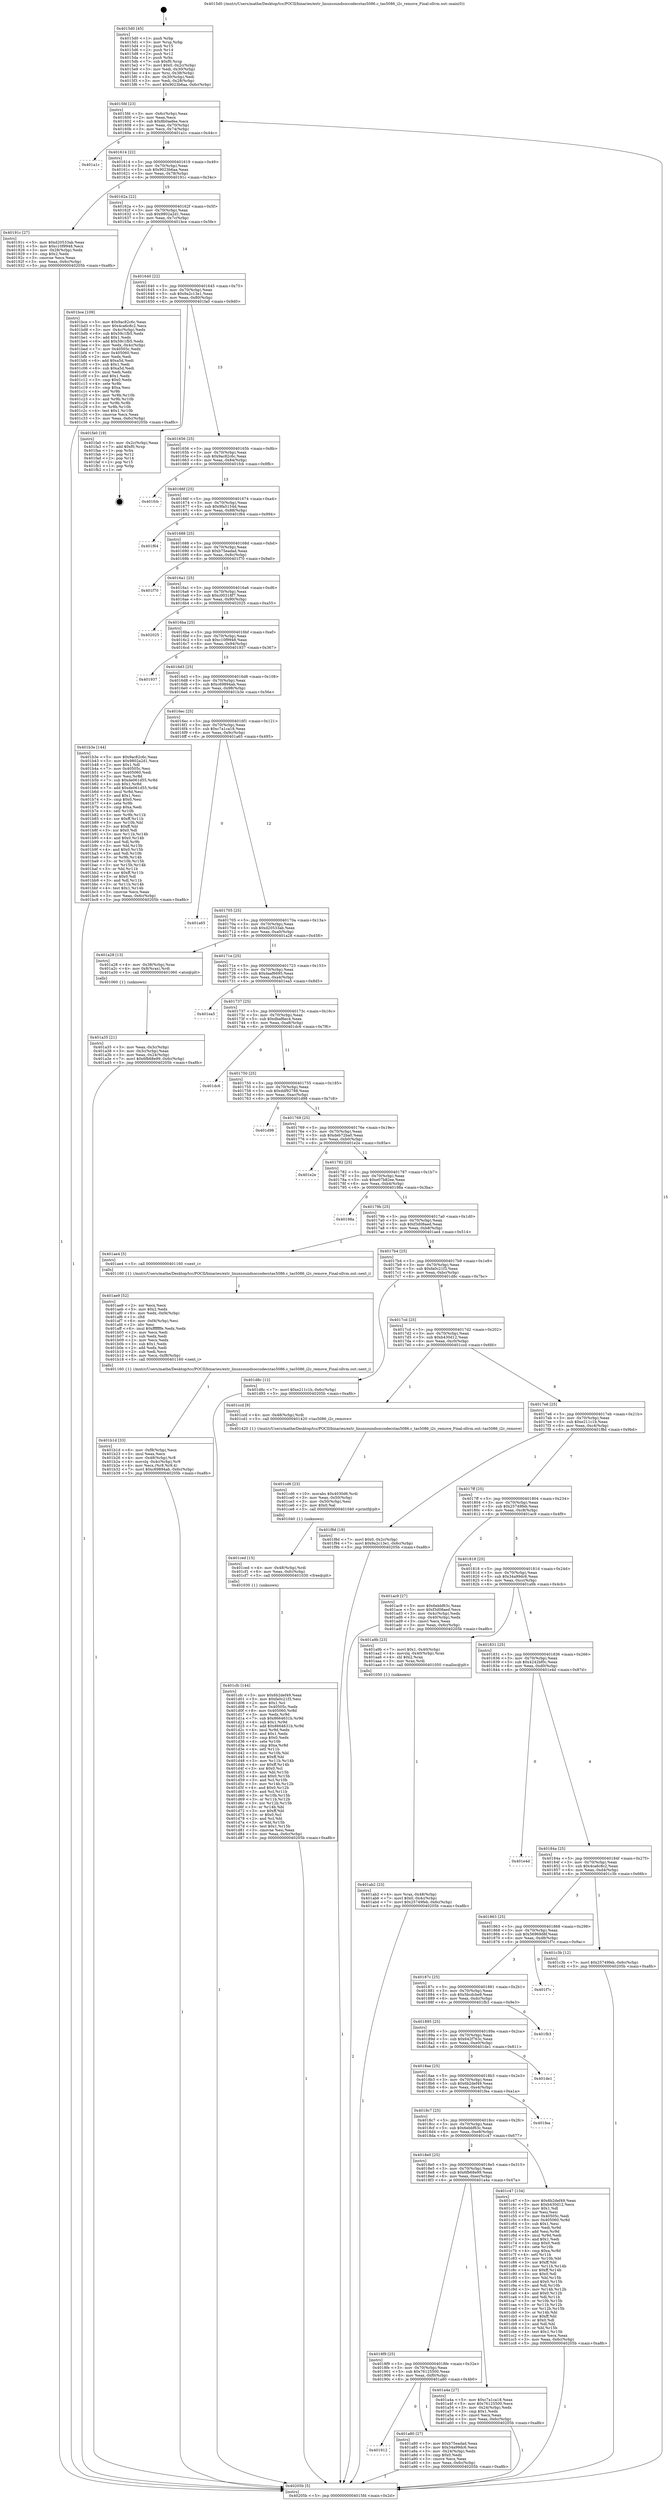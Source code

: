digraph "0x4015d0" {
  label = "0x4015d0 (/mnt/c/Users/mathe/Desktop/tcc/POCII/binaries/extr_linuxsoundsoccodecstas5086.c_tas5086_i2c_remove_Final-ollvm.out::main(0))"
  labelloc = "t"
  node[shape=record]

  Entry [label="",width=0.3,height=0.3,shape=circle,fillcolor=black,style=filled]
  "0x4015fd" [label="{
     0x4015fd [23]\l
     | [instrs]\l
     &nbsp;&nbsp;0x4015fd \<+3\>: mov -0x6c(%rbp),%eax\l
     &nbsp;&nbsp;0x401600 \<+2\>: mov %eax,%ecx\l
     &nbsp;&nbsp;0x401602 \<+6\>: sub $0x8b0aefee,%ecx\l
     &nbsp;&nbsp;0x401608 \<+3\>: mov %eax,-0x70(%rbp)\l
     &nbsp;&nbsp;0x40160b \<+3\>: mov %ecx,-0x74(%rbp)\l
     &nbsp;&nbsp;0x40160e \<+6\>: je 0000000000401a1c \<main+0x44c\>\l
  }"]
  "0x401a1c" [label="{
     0x401a1c\l
  }", style=dashed]
  "0x401614" [label="{
     0x401614 [22]\l
     | [instrs]\l
     &nbsp;&nbsp;0x401614 \<+5\>: jmp 0000000000401619 \<main+0x49\>\l
     &nbsp;&nbsp;0x401619 \<+3\>: mov -0x70(%rbp),%eax\l
     &nbsp;&nbsp;0x40161c \<+5\>: sub $0x9023b6aa,%eax\l
     &nbsp;&nbsp;0x401621 \<+3\>: mov %eax,-0x78(%rbp)\l
     &nbsp;&nbsp;0x401624 \<+6\>: je 000000000040191c \<main+0x34c\>\l
  }"]
  Exit [label="",width=0.3,height=0.3,shape=circle,fillcolor=black,style=filled,peripheries=2]
  "0x40191c" [label="{
     0x40191c [27]\l
     | [instrs]\l
     &nbsp;&nbsp;0x40191c \<+5\>: mov $0xd20533ab,%eax\l
     &nbsp;&nbsp;0x401921 \<+5\>: mov $0xc10f9948,%ecx\l
     &nbsp;&nbsp;0x401926 \<+3\>: mov -0x28(%rbp),%edx\l
     &nbsp;&nbsp;0x401929 \<+3\>: cmp $0x2,%edx\l
     &nbsp;&nbsp;0x40192c \<+3\>: cmovne %ecx,%eax\l
     &nbsp;&nbsp;0x40192f \<+3\>: mov %eax,-0x6c(%rbp)\l
     &nbsp;&nbsp;0x401932 \<+5\>: jmp 000000000040205b \<main+0xa8b\>\l
  }"]
  "0x40162a" [label="{
     0x40162a [22]\l
     | [instrs]\l
     &nbsp;&nbsp;0x40162a \<+5\>: jmp 000000000040162f \<main+0x5f\>\l
     &nbsp;&nbsp;0x40162f \<+3\>: mov -0x70(%rbp),%eax\l
     &nbsp;&nbsp;0x401632 \<+5\>: sub $0x9802a2d1,%eax\l
     &nbsp;&nbsp;0x401637 \<+3\>: mov %eax,-0x7c(%rbp)\l
     &nbsp;&nbsp;0x40163a \<+6\>: je 0000000000401bce \<main+0x5fe\>\l
  }"]
  "0x40205b" [label="{
     0x40205b [5]\l
     | [instrs]\l
     &nbsp;&nbsp;0x40205b \<+5\>: jmp 00000000004015fd \<main+0x2d\>\l
  }"]
  "0x4015d0" [label="{
     0x4015d0 [45]\l
     | [instrs]\l
     &nbsp;&nbsp;0x4015d0 \<+1\>: push %rbp\l
     &nbsp;&nbsp;0x4015d1 \<+3\>: mov %rsp,%rbp\l
     &nbsp;&nbsp;0x4015d4 \<+2\>: push %r15\l
     &nbsp;&nbsp;0x4015d6 \<+2\>: push %r14\l
     &nbsp;&nbsp;0x4015d8 \<+2\>: push %r12\l
     &nbsp;&nbsp;0x4015da \<+1\>: push %rbx\l
     &nbsp;&nbsp;0x4015db \<+7\>: sub $0xf0,%rsp\l
     &nbsp;&nbsp;0x4015e2 \<+7\>: movl $0x0,-0x2c(%rbp)\l
     &nbsp;&nbsp;0x4015e9 \<+3\>: mov %edi,-0x30(%rbp)\l
     &nbsp;&nbsp;0x4015ec \<+4\>: mov %rsi,-0x38(%rbp)\l
     &nbsp;&nbsp;0x4015f0 \<+3\>: mov -0x30(%rbp),%edi\l
     &nbsp;&nbsp;0x4015f3 \<+3\>: mov %edi,-0x28(%rbp)\l
     &nbsp;&nbsp;0x4015f6 \<+7\>: movl $0x9023b6aa,-0x6c(%rbp)\l
  }"]
  "0x401cfc" [label="{
     0x401cfc [144]\l
     | [instrs]\l
     &nbsp;&nbsp;0x401cfc \<+5\>: mov $0x6b2def49,%eax\l
     &nbsp;&nbsp;0x401d01 \<+5\>: mov $0xfa0c21f3,%esi\l
     &nbsp;&nbsp;0x401d06 \<+2\>: mov $0x1,%cl\l
     &nbsp;&nbsp;0x401d08 \<+7\>: mov 0x40505c,%edx\l
     &nbsp;&nbsp;0x401d0f \<+8\>: mov 0x405060,%r8d\l
     &nbsp;&nbsp;0x401d17 \<+3\>: mov %edx,%r9d\l
     &nbsp;&nbsp;0x401d1a \<+7\>: sub $0x8664631b,%r9d\l
     &nbsp;&nbsp;0x401d21 \<+4\>: sub $0x1,%r9d\l
     &nbsp;&nbsp;0x401d25 \<+7\>: add $0x8664631b,%r9d\l
     &nbsp;&nbsp;0x401d2c \<+4\>: imul %r9d,%edx\l
     &nbsp;&nbsp;0x401d30 \<+3\>: and $0x1,%edx\l
     &nbsp;&nbsp;0x401d33 \<+3\>: cmp $0x0,%edx\l
     &nbsp;&nbsp;0x401d36 \<+4\>: sete %r10b\l
     &nbsp;&nbsp;0x401d3a \<+4\>: cmp $0xa,%r8d\l
     &nbsp;&nbsp;0x401d3e \<+4\>: setl %r11b\l
     &nbsp;&nbsp;0x401d42 \<+3\>: mov %r10b,%bl\l
     &nbsp;&nbsp;0x401d45 \<+3\>: xor $0xff,%bl\l
     &nbsp;&nbsp;0x401d48 \<+3\>: mov %r11b,%r14b\l
     &nbsp;&nbsp;0x401d4b \<+4\>: xor $0xff,%r14b\l
     &nbsp;&nbsp;0x401d4f \<+3\>: xor $0x0,%cl\l
     &nbsp;&nbsp;0x401d52 \<+3\>: mov %bl,%r15b\l
     &nbsp;&nbsp;0x401d55 \<+4\>: and $0x0,%r15b\l
     &nbsp;&nbsp;0x401d59 \<+3\>: and %cl,%r10b\l
     &nbsp;&nbsp;0x401d5c \<+3\>: mov %r14b,%r12b\l
     &nbsp;&nbsp;0x401d5f \<+4\>: and $0x0,%r12b\l
     &nbsp;&nbsp;0x401d63 \<+3\>: and %cl,%r11b\l
     &nbsp;&nbsp;0x401d66 \<+3\>: or %r10b,%r15b\l
     &nbsp;&nbsp;0x401d69 \<+3\>: or %r11b,%r12b\l
     &nbsp;&nbsp;0x401d6c \<+3\>: xor %r12b,%r15b\l
     &nbsp;&nbsp;0x401d6f \<+3\>: or %r14b,%bl\l
     &nbsp;&nbsp;0x401d72 \<+3\>: xor $0xff,%bl\l
     &nbsp;&nbsp;0x401d75 \<+3\>: or $0x0,%cl\l
     &nbsp;&nbsp;0x401d78 \<+2\>: and %cl,%bl\l
     &nbsp;&nbsp;0x401d7a \<+3\>: or %bl,%r15b\l
     &nbsp;&nbsp;0x401d7d \<+4\>: test $0x1,%r15b\l
     &nbsp;&nbsp;0x401d81 \<+3\>: cmovne %esi,%eax\l
     &nbsp;&nbsp;0x401d84 \<+3\>: mov %eax,-0x6c(%rbp)\l
     &nbsp;&nbsp;0x401d87 \<+5\>: jmp 000000000040205b \<main+0xa8b\>\l
  }"]
  "0x401bce" [label="{
     0x401bce [109]\l
     | [instrs]\l
     &nbsp;&nbsp;0x401bce \<+5\>: mov $0x9ac82c6c,%eax\l
     &nbsp;&nbsp;0x401bd3 \<+5\>: mov $0x4ca6c8c2,%ecx\l
     &nbsp;&nbsp;0x401bd8 \<+3\>: mov -0x4c(%rbp),%edx\l
     &nbsp;&nbsp;0x401bdb \<+6\>: sub $0x59c1fb5,%edx\l
     &nbsp;&nbsp;0x401be1 \<+3\>: add $0x1,%edx\l
     &nbsp;&nbsp;0x401be4 \<+6\>: add $0x59c1fb5,%edx\l
     &nbsp;&nbsp;0x401bea \<+3\>: mov %edx,-0x4c(%rbp)\l
     &nbsp;&nbsp;0x401bed \<+7\>: mov 0x40505c,%edx\l
     &nbsp;&nbsp;0x401bf4 \<+7\>: mov 0x405060,%esi\l
     &nbsp;&nbsp;0x401bfb \<+2\>: mov %edx,%edi\l
     &nbsp;&nbsp;0x401bfd \<+6\>: add $0xa5d,%edi\l
     &nbsp;&nbsp;0x401c03 \<+3\>: sub $0x1,%edi\l
     &nbsp;&nbsp;0x401c06 \<+6\>: sub $0xa5d,%edi\l
     &nbsp;&nbsp;0x401c0c \<+3\>: imul %edi,%edx\l
     &nbsp;&nbsp;0x401c0f \<+3\>: and $0x1,%edx\l
     &nbsp;&nbsp;0x401c12 \<+3\>: cmp $0x0,%edx\l
     &nbsp;&nbsp;0x401c15 \<+4\>: sete %r8b\l
     &nbsp;&nbsp;0x401c19 \<+3\>: cmp $0xa,%esi\l
     &nbsp;&nbsp;0x401c1c \<+4\>: setl %r9b\l
     &nbsp;&nbsp;0x401c20 \<+3\>: mov %r8b,%r10b\l
     &nbsp;&nbsp;0x401c23 \<+3\>: and %r9b,%r10b\l
     &nbsp;&nbsp;0x401c26 \<+3\>: xor %r9b,%r8b\l
     &nbsp;&nbsp;0x401c29 \<+3\>: or %r8b,%r10b\l
     &nbsp;&nbsp;0x401c2c \<+4\>: test $0x1,%r10b\l
     &nbsp;&nbsp;0x401c30 \<+3\>: cmovne %ecx,%eax\l
     &nbsp;&nbsp;0x401c33 \<+3\>: mov %eax,-0x6c(%rbp)\l
     &nbsp;&nbsp;0x401c36 \<+5\>: jmp 000000000040205b \<main+0xa8b\>\l
  }"]
  "0x401640" [label="{
     0x401640 [22]\l
     | [instrs]\l
     &nbsp;&nbsp;0x401640 \<+5\>: jmp 0000000000401645 \<main+0x75\>\l
     &nbsp;&nbsp;0x401645 \<+3\>: mov -0x70(%rbp),%eax\l
     &nbsp;&nbsp;0x401648 \<+5\>: sub $0x9a2c13e1,%eax\l
     &nbsp;&nbsp;0x40164d \<+3\>: mov %eax,-0x80(%rbp)\l
     &nbsp;&nbsp;0x401650 \<+6\>: je 0000000000401fa0 \<main+0x9d0\>\l
  }"]
  "0x401ced" [label="{
     0x401ced [15]\l
     | [instrs]\l
     &nbsp;&nbsp;0x401ced \<+4\>: mov -0x48(%rbp),%rdi\l
     &nbsp;&nbsp;0x401cf1 \<+6\>: mov %eax,-0xfc(%rbp)\l
     &nbsp;&nbsp;0x401cf7 \<+5\>: call 0000000000401030 \<free@plt\>\l
     | [calls]\l
     &nbsp;&nbsp;0x401030 \{1\} (unknown)\l
  }"]
  "0x401fa0" [label="{
     0x401fa0 [19]\l
     | [instrs]\l
     &nbsp;&nbsp;0x401fa0 \<+3\>: mov -0x2c(%rbp),%eax\l
     &nbsp;&nbsp;0x401fa3 \<+7\>: add $0xf0,%rsp\l
     &nbsp;&nbsp;0x401faa \<+1\>: pop %rbx\l
     &nbsp;&nbsp;0x401fab \<+2\>: pop %r12\l
     &nbsp;&nbsp;0x401fad \<+2\>: pop %r14\l
     &nbsp;&nbsp;0x401faf \<+2\>: pop %r15\l
     &nbsp;&nbsp;0x401fb1 \<+1\>: pop %rbp\l
     &nbsp;&nbsp;0x401fb2 \<+1\>: ret\l
  }"]
  "0x401656" [label="{
     0x401656 [25]\l
     | [instrs]\l
     &nbsp;&nbsp;0x401656 \<+5\>: jmp 000000000040165b \<main+0x8b\>\l
     &nbsp;&nbsp;0x40165b \<+3\>: mov -0x70(%rbp),%eax\l
     &nbsp;&nbsp;0x40165e \<+5\>: sub $0x9ac82c6c,%eax\l
     &nbsp;&nbsp;0x401663 \<+6\>: mov %eax,-0x84(%rbp)\l
     &nbsp;&nbsp;0x401669 \<+6\>: je 0000000000401fcb \<main+0x9fb\>\l
  }"]
  "0x401cd6" [label="{
     0x401cd6 [23]\l
     | [instrs]\l
     &nbsp;&nbsp;0x401cd6 \<+10\>: movabs $0x4030d6,%rdi\l
     &nbsp;&nbsp;0x401ce0 \<+3\>: mov %eax,-0x50(%rbp)\l
     &nbsp;&nbsp;0x401ce3 \<+3\>: mov -0x50(%rbp),%esi\l
     &nbsp;&nbsp;0x401ce6 \<+2\>: mov $0x0,%al\l
     &nbsp;&nbsp;0x401ce8 \<+5\>: call 0000000000401040 \<printf@plt\>\l
     | [calls]\l
     &nbsp;&nbsp;0x401040 \{1\} (unknown)\l
  }"]
  "0x401fcb" [label="{
     0x401fcb\l
  }", style=dashed]
  "0x40166f" [label="{
     0x40166f [25]\l
     | [instrs]\l
     &nbsp;&nbsp;0x40166f \<+5\>: jmp 0000000000401674 \<main+0xa4\>\l
     &nbsp;&nbsp;0x401674 \<+3\>: mov -0x70(%rbp),%eax\l
     &nbsp;&nbsp;0x401677 \<+5\>: sub $0x9fa5154d,%eax\l
     &nbsp;&nbsp;0x40167c \<+6\>: mov %eax,-0x88(%rbp)\l
     &nbsp;&nbsp;0x401682 \<+6\>: je 0000000000401f64 \<main+0x994\>\l
  }"]
  "0x401b1d" [label="{
     0x401b1d [33]\l
     | [instrs]\l
     &nbsp;&nbsp;0x401b1d \<+6\>: mov -0xf8(%rbp),%ecx\l
     &nbsp;&nbsp;0x401b23 \<+3\>: imul %eax,%ecx\l
     &nbsp;&nbsp;0x401b26 \<+4\>: mov -0x48(%rbp),%r8\l
     &nbsp;&nbsp;0x401b2a \<+4\>: movslq -0x4c(%rbp),%r9\l
     &nbsp;&nbsp;0x401b2e \<+4\>: mov %ecx,(%r8,%r9,4)\l
     &nbsp;&nbsp;0x401b32 \<+7\>: movl $0xc69894ab,-0x6c(%rbp)\l
     &nbsp;&nbsp;0x401b39 \<+5\>: jmp 000000000040205b \<main+0xa8b\>\l
  }"]
  "0x401f64" [label="{
     0x401f64\l
  }", style=dashed]
  "0x401688" [label="{
     0x401688 [25]\l
     | [instrs]\l
     &nbsp;&nbsp;0x401688 \<+5\>: jmp 000000000040168d \<main+0xbd\>\l
     &nbsp;&nbsp;0x40168d \<+3\>: mov -0x70(%rbp),%eax\l
     &nbsp;&nbsp;0x401690 \<+5\>: sub $0xb75eadad,%eax\l
     &nbsp;&nbsp;0x401695 \<+6\>: mov %eax,-0x8c(%rbp)\l
     &nbsp;&nbsp;0x40169b \<+6\>: je 0000000000401f70 \<main+0x9a0\>\l
  }"]
  "0x401ae9" [label="{
     0x401ae9 [52]\l
     | [instrs]\l
     &nbsp;&nbsp;0x401ae9 \<+2\>: xor %ecx,%ecx\l
     &nbsp;&nbsp;0x401aeb \<+5\>: mov $0x2,%edx\l
     &nbsp;&nbsp;0x401af0 \<+6\>: mov %edx,-0xf4(%rbp)\l
     &nbsp;&nbsp;0x401af6 \<+1\>: cltd\l
     &nbsp;&nbsp;0x401af7 \<+6\>: mov -0xf4(%rbp),%esi\l
     &nbsp;&nbsp;0x401afd \<+2\>: idiv %esi\l
     &nbsp;&nbsp;0x401aff \<+6\>: imul $0xfffffffe,%edx,%edx\l
     &nbsp;&nbsp;0x401b05 \<+2\>: mov %ecx,%edi\l
     &nbsp;&nbsp;0x401b07 \<+2\>: sub %edx,%edi\l
     &nbsp;&nbsp;0x401b09 \<+2\>: mov %ecx,%edx\l
     &nbsp;&nbsp;0x401b0b \<+3\>: sub $0x1,%edx\l
     &nbsp;&nbsp;0x401b0e \<+2\>: add %edx,%edi\l
     &nbsp;&nbsp;0x401b10 \<+2\>: sub %edi,%ecx\l
     &nbsp;&nbsp;0x401b12 \<+6\>: mov %ecx,-0xf8(%rbp)\l
     &nbsp;&nbsp;0x401b18 \<+5\>: call 0000000000401160 \<next_i\>\l
     | [calls]\l
     &nbsp;&nbsp;0x401160 \{1\} (/mnt/c/Users/mathe/Desktop/tcc/POCII/binaries/extr_linuxsoundsoccodecstas5086.c_tas5086_i2c_remove_Final-ollvm.out::next_i)\l
  }"]
  "0x401f70" [label="{
     0x401f70\l
  }", style=dashed]
  "0x4016a1" [label="{
     0x4016a1 [25]\l
     | [instrs]\l
     &nbsp;&nbsp;0x4016a1 \<+5\>: jmp 00000000004016a6 \<main+0xd6\>\l
     &nbsp;&nbsp;0x4016a6 \<+3\>: mov -0x70(%rbp),%eax\l
     &nbsp;&nbsp;0x4016a9 \<+5\>: sub $0xc00318f7,%eax\l
     &nbsp;&nbsp;0x4016ae \<+6\>: mov %eax,-0x90(%rbp)\l
     &nbsp;&nbsp;0x4016b4 \<+6\>: je 0000000000402025 \<main+0xa55\>\l
  }"]
  "0x401ab2" [label="{
     0x401ab2 [23]\l
     | [instrs]\l
     &nbsp;&nbsp;0x401ab2 \<+4\>: mov %rax,-0x48(%rbp)\l
     &nbsp;&nbsp;0x401ab6 \<+7\>: movl $0x0,-0x4c(%rbp)\l
     &nbsp;&nbsp;0x401abd \<+7\>: movl $0x25749feb,-0x6c(%rbp)\l
     &nbsp;&nbsp;0x401ac4 \<+5\>: jmp 000000000040205b \<main+0xa8b\>\l
  }"]
  "0x402025" [label="{
     0x402025\l
  }", style=dashed]
  "0x4016ba" [label="{
     0x4016ba [25]\l
     | [instrs]\l
     &nbsp;&nbsp;0x4016ba \<+5\>: jmp 00000000004016bf \<main+0xef\>\l
     &nbsp;&nbsp;0x4016bf \<+3\>: mov -0x70(%rbp),%eax\l
     &nbsp;&nbsp;0x4016c2 \<+5\>: sub $0xc10f9948,%eax\l
     &nbsp;&nbsp;0x4016c7 \<+6\>: mov %eax,-0x94(%rbp)\l
     &nbsp;&nbsp;0x4016cd \<+6\>: je 0000000000401937 \<main+0x367\>\l
  }"]
  "0x401912" [label="{
     0x401912\l
  }", style=dashed]
  "0x401937" [label="{
     0x401937\l
  }", style=dashed]
  "0x4016d3" [label="{
     0x4016d3 [25]\l
     | [instrs]\l
     &nbsp;&nbsp;0x4016d3 \<+5\>: jmp 00000000004016d8 \<main+0x108\>\l
     &nbsp;&nbsp;0x4016d8 \<+3\>: mov -0x70(%rbp),%eax\l
     &nbsp;&nbsp;0x4016db \<+5\>: sub $0xc69894ab,%eax\l
     &nbsp;&nbsp;0x4016e0 \<+6\>: mov %eax,-0x98(%rbp)\l
     &nbsp;&nbsp;0x4016e6 \<+6\>: je 0000000000401b3e \<main+0x56e\>\l
  }"]
  "0x401a80" [label="{
     0x401a80 [27]\l
     | [instrs]\l
     &nbsp;&nbsp;0x401a80 \<+5\>: mov $0xb75eadad,%eax\l
     &nbsp;&nbsp;0x401a85 \<+5\>: mov $0x34a99dc6,%ecx\l
     &nbsp;&nbsp;0x401a8a \<+3\>: mov -0x24(%rbp),%edx\l
     &nbsp;&nbsp;0x401a8d \<+3\>: cmp $0x0,%edx\l
     &nbsp;&nbsp;0x401a90 \<+3\>: cmove %ecx,%eax\l
     &nbsp;&nbsp;0x401a93 \<+3\>: mov %eax,-0x6c(%rbp)\l
     &nbsp;&nbsp;0x401a96 \<+5\>: jmp 000000000040205b \<main+0xa8b\>\l
  }"]
  "0x401b3e" [label="{
     0x401b3e [144]\l
     | [instrs]\l
     &nbsp;&nbsp;0x401b3e \<+5\>: mov $0x9ac82c6c,%eax\l
     &nbsp;&nbsp;0x401b43 \<+5\>: mov $0x9802a2d1,%ecx\l
     &nbsp;&nbsp;0x401b48 \<+2\>: mov $0x1,%dl\l
     &nbsp;&nbsp;0x401b4a \<+7\>: mov 0x40505c,%esi\l
     &nbsp;&nbsp;0x401b51 \<+7\>: mov 0x405060,%edi\l
     &nbsp;&nbsp;0x401b58 \<+3\>: mov %esi,%r8d\l
     &nbsp;&nbsp;0x401b5b \<+7\>: sub $0xde061d55,%r8d\l
     &nbsp;&nbsp;0x401b62 \<+4\>: sub $0x1,%r8d\l
     &nbsp;&nbsp;0x401b66 \<+7\>: add $0xde061d55,%r8d\l
     &nbsp;&nbsp;0x401b6d \<+4\>: imul %r8d,%esi\l
     &nbsp;&nbsp;0x401b71 \<+3\>: and $0x1,%esi\l
     &nbsp;&nbsp;0x401b74 \<+3\>: cmp $0x0,%esi\l
     &nbsp;&nbsp;0x401b77 \<+4\>: sete %r9b\l
     &nbsp;&nbsp;0x401b7b \<+3\>: cmp $0xa,%edi\l
     &nbsp;&nbsp;0x401b7e \<+4\>: setl %r10b\l
     &nbsp;&nbsp;0x401b82 \<+3\>: mov %r9b,%r11b\l
     &nbsp;&nbsp;0x401b85 \<+4\>: xor $0xff,%r11b\l
     &nbsp;&nbsp;0x401b89 \<+3\>: mov %r10b,%bl\l
     &nbsp;&nbsp;0x401b8c \<+3\>: xor $0xff,%bl\l
     &nbsp;&nbsp;0x401b8f \<+3\>: xor $0x0,%dl\l
     &nbsp;&nbsp;0x401b92 \<+3\>: mov %r11b,%r14b\l
     &nbsp;&nbsp;0x401b95 \<+4\>: and $0x0,%r14b\l
     &nbsp;&nbsp;0x401b99 \<+3\>: and %dl,%r9b\l
     &nbsp;&nbsp;0x401b9c \<+3\>: mov %bl,%r15b\l
     &nbsp;&nbsp;0x401b9f \<+4\>: and $0x0,%r15b\l
     &nbsp;&nbsp;0x401ba3 \<+3\>: and %dl,%r10b\l
     &nbsp;&nbsp;0x401ba6 \<+3\>: or %r9b,%r14b\l
     &nbsp;&nbsp;0x401ba9 \<+3\>: or %r10b,%r15b\l
     &nbsp;&nbsp;0x401bac \<+3\>: xor %r15b,%r14b\l
     &nbsp;&nbsp;0x401baf \<+3\>: or %bl,%r11b\l
     &nbsp;&nbsp;0x401bb2 \<+4\>: xor $0xff,%r11b\l
     &nbsp;&nbsp;0x401bb6 \<+3\>: or $0x0,%dl\l
     &nbsp;&nbsp;0x401bb9 \<+3\>: and %dl,%r11b\l
     &nbsp;&nbsp;0x401bbc \<+3\>: or %r11b,%r14b\l
     &nbsp;&nbsp;0x401bbf \<+4\>: test $0x1,%r14b\l
     &nbsp;&nbsp;0x401bc3 \<+3\>: cmovne %ecx,%eax\l
     &nbsp;&nbsp;0x401bc6 \<+3\>: mov %eax,-0x6c(%rbp)\l
     &nbsp;&nbsp;0x401bc9 \<+5\>: jmp 000000000040205b \<main+0xa8b\>\l
  }"]
  "0x4016ec" [label="{
     0x4016ec [25]\l
     | [instrs]\l
     &nbsp;&nbsp;0x4016ec \<+5\>: jmp 00000000004016f1 \<main+0x121\>\l
     &nbsp;&nbsp;0x4016f1 \<+3\>: mov -0x70(%rbp),%eax\l
     &nbsp;&nbsp;0x4016f4 \<+5\>: sub $0xc7a1ca18,%eax\l
     &nbsp;&nbsp;0x4016f9 \<+6\>: mov %eax,-0x9c(%rbp)\l
     &nbsp;&nbsp;0x4016ff \<+6\>: je 0000000000401a65 \<main+0x495\>\l
  }"]
  "0x4018f9" [label="{
     0x4018f9 [25]\l
     | [instrs]\l
     &nbsp;&nbsp;0x4018f9 \<+5\>: jmp 00000000004018fe \<main+0x32e\>\l
     &nbsp;&nbsp;0x4018fe \<+3\>: mov -0x70(%rbp),%eax\l
     &nbsp;&nbsp;0x401901 \<+5\>: sub $0x76125500,%eax\l
     &nbsp;&nbsp;0x401906 \<+6\>: mov %eax,-0xf0(%rbp)\l
     &nbsp;&nbsp;0x40190c \<+6\>: je 0000000000401a80 \<main+0x4b0\>\l
  }"]
  "0x401a65" [label="{
     0x401a65\l
  }", style=dashed]
  "0x401705" [label="{
     0x401705 [25]\l
     | [instrs]\l
     &nbsp;&nbsp;0x401705 \<+5\>: jmp 000000000040170a \<main+0x13a\>\l
     &nbsp;&nbsp;0x40170a \<+3\>: mov -0x70(%rbp),%eax\l
     &nbsp;&nbsp;0x40170d \<+5\>: sub $0xd20533ab,%eax\l
     &nbsp;&nbsp;0x401712 \<+6\>: mov %eax,-0xa0(%rbp)\l
     &nbsp;&nbsp;0x401718 \<+6\>: je 0000000000401a28 \<main+0x458\>\l
  }"]
  "0x401a4a" [label="{
     0x401a4a [27]\l
     | [instrs]\l
     &nbsp;&nbsp;0x401a4a \<+5\>: mov $0xc7a1ca18,%eax\l
     &nbsp;&nbsp;0x401a4f \<+5\>: mov $0x76125500,%ecx\l
     &nbsp;&nbsp;0x401a54 \<+3\>: mov -0x24(%rbp),%edx\l
     &nbsp;&nbsp;0x401a57 \<+3\>: cmp $0x1,%edx\l
     &nbsp;&nbsp;0x401a5a \<+3\>: cmovl %ecx,%eax\l
     &nbsp;&nbsp;0x401a5d \<+3\>: mov %eax,-0x6c(%rbp)\l
     &nbsp;&nbsp;0x401a60 \<+5\>: jmp 000000000040205b \<main+0xa8b\>\l
  }"]
  "0x401a28" [label="{
     0x401a28 [13]\l
     | [instrs]\l
     &nbsp;&nbsp;0x401a28 \<+4\>: mov -0x38(%rbp),%rax\l
     &nbsp;&nbsp;0x401a2c \<+4\>: mov 0x8(%rax),%rdi\l
     &nbsp;&nbsp;0x401a30 \<+5\>: call 0000000000401060 \<atoi@plt\>\l
     | [calls]\l
     &nbsp;&nbsp;0x401060 \{1\} (unknown)\l
  }"]
  "0x40171e" [label="{
     0x40171e [25]\l
     | [instrs]\l
     &nbsp;&nbsp;0x40171e \<+5\>: jmp 0000000000401723 \<main+0x153\>\l
     &nbsp;&nbsp;0x401723 \<+3\>: mov -0x70(%rbp),%eax\l
     &nbsp;&nbsp;0x401726 \<+5\>: sub $0xdaaf6695,%eax\l
     &nbsp;&nbsp;0x40172b \<+6\>: mov %eax,-0xa4(%rbp)\l
     &nbsp;&nbsp;0x401731 \<+6\>: je 0000000000401ea5 \<main+0x8d5\>\l
  }"]
  "0x401a35" [label="{
     0x401a35 [21]\l
     | [instrs]\l
     &nbsp;&nbsp;0x401a35 \<+3\>: mov %eax,-0x3c(%rbp)\l
     &nbsp;&nbsp;0x401a38 \<+3\>: mov -0x3c(%rbp),%eax\l
     &nbsp;&nbsp;0x401a3b \<+3\>: mov %eax,-0x24(%rbp)\l
     &nbsp;&nbsp;0x401a3e \<+7\>: movl $0x6fb68e99,-0x6c(%rbp)\l
     &nbsp;&nbsp;0x401a45 \<+5\>: jmp 000000000040205b \<main+0xa8b\>\l
  }"]
  "0x4018e0" [label="{
     0x4018e0 [25]\l
     | [instrs]\l
     &nbsp;&nbsp;0x4018e0 \<+5\>: jmp 00000000004018e5 \<main+0x315\>\l
     &nbsp;&nbsp;0x4018e5 \<+3\>: mov -0x70(%rbp),%eax\l
     &nbsp;&nbsp;0x4018e8 \<+5\>: sub $0x6fb68e99,%eax\l
     &nbsp;&nbsp;0x4018ed \<+6\>: mov %eax,-0xec(%rbp)\l
     &nbsp;&nbsp;0x4018f3 \<+6\>: je 0000000000401a4a \<main+0x47a\>\l
  }"]
  "0x401ea5" [label="{
     0x401ea5\l
  }", style=dashed]
  "0x401737" [label="{
     0x401737 [25]\l
     | [instrs]\l
     &nbsp;&nbsp;0x401737 \<+5\>: jmp 000000000040173c \<main+0x16c\>\l
     &nbsp;&nbsp;0x40173c \<+3\>: mov -0x70(%rbp),%eax\l
     &nbsp;&nbsp;0x40173f \<+5\>: sub $0xdbaf6ec4,%eax\l
     &nbsp;&nbsp;0x401744 \<+6\>: mov %eax,-0xa8(%rbp)\l
     &nbsp;&nbsp;0x40174a \<+6\>: je 0000000000401dc6 \<main+0x7f6\>\l
  }"]
  "0x401c47" [label="{
     0x401c47 [134]\l
     | [instrs]\l
     &nbsp;&nbsp;0x401c47 \<+5\>: mov $0x6b2def49,%eax\l
     &nbsp;&nbsp;0x401c4c \<+5\>: mov $0xb430d12,%ecx\l
     &nbsp;&nbsp;0x401c51 \<+2\>: mov $0x1,%dl\l
     &nbsp;&nbsp;0x401c53 \<+2\>: xor %esi,%esi\l
     &nbsp;&nbsp;0x401c55 \<+7\>: mov 0x40505c,%edi\l
     &nbsp;&nbsp;0x401c5c \<+8\>: mov 0x405060,%r8d\l
     &nbsp;&nbsp;0x401c64 \<+3\>: sub $0x1,%esi\l
     &nbsp;&nbsp;0x401c67 \<+3\>: mov %edi,%r9d\l
     &nbsp;&nbsp;0x401c6a \<+3\>: add %esi,%r9d\l
     &nbsp;&nbsp;0x401c6d \<+4\>: imul %r9d,%edi\l
     &nbsp;&nbsp;0x401c71 \<+3\>: and $0x1,%edi\l
     &nbsp;&nbsp;0x401c74 \<+3\>: cmp $0x0,%edi\l
     &nbsp;&nbsp;0x401c77 \<+4\>: sete %r10b\l
     &nbsp;&nbsp;0x401c7b \<+4\>: cmp $0xa,%r8d\l
     &nbsp;&nbsp;0x401c7f \<+4\>: setl %r11b\l
     &nbsp;&nbsp;0x401c83 \<+3\>: mov %r10b,%bl\l
     &nbsp;&nbsp;0x401c86 \<+3\>: xor $0xff,%bl\l
     &nbsp;&nbsp;0x401c89 \<+3\>: mov %r11b,%r14b\l
     &nbsp;&nbsp;0x401c8c \<+4\>: xor $0xff,%r14b\l
     &nbsp;&nbsp;0x401c90 \<+3\>: xor $0x0,%dl\l
     &nbsp;&nbsp;0x401c93 \<+3\>: mov %bl,%r15b\l
     &nbsp;&nbsp;0x401c96 \<+4\>: and $0x0,%r15b\l
     &nbsp;&nbsp;0x401c9a \<+3\>: and %dl,%r10b\l
     &nbsp;&nbsp;0x401c9d \<+3\>: mov %r14b,%r12b\l
     &nbsp;&nbsp;0x401ca0 \<+4\>: and $0x0,%r12b\l
     &nbsp;&nbsp;0x401ca4 \<+3\>: and %dl,%r11b\l
     &nbsp;&nbsp;0x401ca7 \<+3\>: or %r10b,%r15b\l
     &nbsp;&nbsp;0x401caa \<+3\>: or %r11b,%r12b\l
     &nbsp;&nbsp;0x401cad \<+3\>: xor %r12b,%r15b\l
     &nbsp;&nbsp;0x401cb0 \<+3\>: or %r14b,%bl\l
     &nbsp;&nbsp;0x401cb3 \<+3\>: xor $0xff,%bl\l
     &nbsp;&nbsp;0x401cb6 \<+3\>: or $0x0,%dl\l
     &nbsp;&nbsp;0x401cb9 \<+2\>: and %dl,%bl\l
     &nbsp;&nbsp;0x401cbb \<+3\>: or %bl,%r15b\l
     &nbsp;&nbsp;0x401cbe \<+4\>: test $0x1,%r15b\l
     &nbsp;&nbsp;0x401cc2 \<+3\>: cmovne %ecx,%eax\l
     &nbsp;&nbsp;0x401cc5 \<+3\>: mov %eax,-0x6c(%rbp)\l
     &nbsp;&nbsp;0x401cc8 \<+5\>: jmp 000000000040205b \<main+0xa8b\>\l
  }"]
  "0x401dc6" [label="{
     0x401dc6\l
  }", style=dashed]
  "0x401750" [label="{
     0x401750 [25]\l
     | [instrs]\l
     &nbsp;&nbsp;0x401750 \<+5\>: jmp 0000000000401755 \<main+0x185\>\l
     &nbsp;&nbsp;0x401755 \<+3\>: mov -0x70(%rbp),%eax\l
     &nbsp;&nbsp;0x401758 \<+5\>: sub $0xddf92788,%eax\l
     &nbsp;&nbsp;0x40175d \<+6\>: mov %eax,-0xac(%rbp)\l
     &nbsp;&nbsp;0x401763 \<+6\>: je 0000000000401d98 \<main+0x7c8\>\l
  }"]
  "0x4018c7" [label="{
     0x4018c7 [25]\l
     | [instrs]\l
     &nbsp;&nbsp;0x4018c7 \<+5\>: jmp 00000000004018cc \<main+0x2fc\>\l
     &nbsp;&nbsp;0x4018cc \<+3\>: mov -0x70(%rbp),%eax\l
     &nbsp;&nbsp;0x4018cf \<+5\>: sub $0x6ebbf63c,%eax\l
     &nbsp;&nbsp;0x4018d4 \<+6\>: mov %eax,-0xe8(%rbp)\l
     &nbsp;&nbsp;0x4018da \<+6\>: je 0000000000401c47 \<main+0x677\>\l
  }"]
  "0x401d98" [label="{
     0x401d98\l
  }", style=dashed]
  "0x401769" [label="{
     0x401769 [25]\l
     | [instrs]\l
     &nbsp;&nbsp;0x401769 \<+5\>: jmp 000000000040176e \<main+0x19e\>\l
     &nbsp;&nbsp;0x40176e \<+3\>: mov -0x70(%rbp),%eax\l
     &nbsp;&nbsp;0x401771 \<+5\>: sub $0xdeb72ba0,%eax\l
     &nbsp;&nbsp;0x401776 \<+6\>: mov %eax,-0xb0(%rbp)\l
     &nbsp;&nbsp;0x40177c \<+6\>: je 0000000000401e2e \<main+0x85e\>\l
  }"]
  "0x401fea" [label="{
     0x401fea\l
  }", style=dashed]
  "0x401e2e" [label="{
     0x401e2e\l
  }", style=dashed]
  "0x401782" [label="{
     0x401782 [25]\l
     | [instrs]\l
     &nbsp;&nbsp;0x401782 \<+5\>: jmp 0000000000401787 \<main+0x1b7\>\l
     &nbsp;&nbsp;0x401787 \<+3\>: mov -0x70(%rbp),%eax\l
     &nbsp;&nbsp;0x40178a \<+5\>: sub $0xe07b82ee,%eax\l
     &nbsp;&nbsp;0x40178f \<+6\>: mov %eax,-0xb4(%rbp)\l
     &nbsp;&nbsp;0x401795 \<+6\>: je 000000000040198a \<main+0x3ba\>\l
  }"]
  "0x4018ae" [label="{
     0x4018ae [25]\l
     | [instrs]\l
     &nbsp;&nbsp;0x4018ae \<+5\>: jmp 00000000004018b3 \<main+0x2e3\>\l
     &nbsp;&nbsp;0x4018b3 \<+3\>: mov -0x70(%rbp),%eax\l
     &nbsp;&nbsp;0x4018b6 \<+5\>: sub $0x6b2def49,%eax\l
     &nbsp;&nbsp;0x4018bb \<+6\>: mov %eax,-0xe4(%rbp)\l
     &nbsp;&nbsp;0x4018c1 \<+6\>: je 0000000000401fea \<main+0xa1a\>\l
  }"]
  "0x40198a" [label="{
     0x40198a\l
  }", style=dashed]
  "0x40179b" [label="{
     0x40179b [25]\l
     | [instrs]\l
     &nbsp;&nbsp;0x40179b \<+5\>: jmp 00000000004017a0 \<main+0x1d0\>\l
     &nbsp;&nbsp;0x4017a0 \<+3\>: mov -0x70(%rbp),%eax\l
     &nbsp;&nbsp;0x4017a3 \<+5\>: sub $0xf3d08aed,%eax\l
     &nbsp;&nbsp;0x4017a8 \<+6\>: mov %eax,-0xb8(%rbp)\l
     &nbsp;&nbsp;0x4017ae \<+6\>: je 0000000000401ae4 \<main+0x514\>\l
  }"]
  "0x401de1" [label="{
     0x401de1\l
  }", style=dashed]
  "0x401ae4" [label="{
     0x401ae4 [5]\l
     | [instrs]\l
     &nbsp;&nbsp;0x401ae4 \<+5\>: call 0000000000401160 \<next_i\>\l
     | [calls]\l
     &nbsp;&nbsp;0x401160 \{1\} (/mnt/c/Users/mathe/Desktop/tcc/POCII/binaries/extr_linuxsoundsoccodecstas5086.c_tas5086_i2c_remove_Final-ollvm.out::next_i)\l
  }"]
  "0x4017b4" [label="{
     0x4017b4 [25]\l
     | [instrs]\l
     &nbsp;&nbsp;0x4017b4 \<+5\>: jmp 00000000004017b9 \<main+0x1e9\>\l
     &nbsp;&nbsp;0x4017b9 \<+3\>: mov -0x70(%rbp),%eax\l
     &nbsp;&nbsp;0x4017bc \<+5\>: sub $0xfa0c21f3,%eax\l
     &nbsp;&nbsp;0x4017c1 \<+6\>: mov %eax,-0xbc(%rbp)\l
     &nbsp;&nbsp;0x4017c7 \<+6\>: je 0000000000401d8c \<main+0x7bc\>\l
  }"]
  "0x401895" [label="{
     0x401895 [25]\l
     | [instrs]\l
     &nbsp;&nbsp;0x401895 \<+5\>: jmp 000000000040189a \<main+0x2ca\>\l
     &nbsp;&nbsp;0x40189a \<+3\>: mov -0x70(%rbp),%eax\l
     &nbsp;&nbsp;0x40189d \<+5\>: sub $0x642f763c,%eax\l
     &nbsp;&nbsp;0x4018a2 \<+6\>: mov %eax,-0xe0(%rbp)\l
     &nbsp;&nbsp;0x4018a8 \<+6\>: je 0000000000401de1 \<main+0x811\>\l
  }"]
  "0x401d8c" [label="{
     0x401d8c [12]\l
     | [instrs]\l
     &nbsp;&nbsp;0x401d8c \<+7\>: movl $0xe211c1b,-0x6c(%rbp)\l
     &nbsp;&nbsp;0x401d93 \<+5\>: jmp 000000000040205b \<main+0xa8b\>\l
  }"]
  "0x4017cd" [label="{
     0x4017cd [25]\l
     | [instrs]\l
     &nbsp;&nbsp;0x4017cd \<+5\>: jmp 00000000004017d2 \<main+0x202\>\l
     &nbsp;&nbsp;0x4017d2 \<+3\>: mov -0x70(%rbp),%eax\l
     &nbsp;&nbsp;0x4017d5 \<+5\>: sub $0xb430d12,%eax\l
     &nbsp;&nbsp;0x4017da \<+6\>: mov %eax,-0xc0(%rbp)\l
     &nbsp;&nbsp;0x4017e0 \<+6\>: je 0000000000401ccd \<main+0x6fd\>\l
  }"]
  "0x401fb3" [label="{
     0x401fb3\l
  }", style=dashed]
  "0x401ccd" [label="{
     0x401ccd [9]\l
     | [instrs]\l
     &nbsp;&nbsp;0x401ccd \<+4\>: mov -0x48(%rbp),%rdi\l
     &nbsp;&nbsp;0x401cd1 \<+5\>: call 0000000000401420 \<tas5086_i2c_remove\>\l
     | [calls]\l
     &nbsp;&nbsp;0x401420 \{1\} (/mnt/c/Users/mathe/Desktop/tcc/POCII/binaries/extr_linuxsoundsoccodecstas5086.c_tas5086_i2c_remove_Final-ollvm.out::tas5086_i2c_remove)\l
  }"]
  "0x4017e6" [label="{
     0x4017e6 [25]\l
     | [instrs]\l
     &nbsp;&nbsp;0x4017e6 \<+5\>: jmp 00000000004017eb \<main+0x21b\>\l
     &nbsp;&nbsp;0x4017eb \<+3\>: mov -0x70(%rbp),%eax\l
     &nbsp;&nbsp;0x4017ee \<+5\>: sub $0xe211c1b,%eax\l
     &nbsp;&nbsp;0x4017f3 \<+6\>: mov %eax,-0xc4(%rbp)\l
     &nbsp;&nbsp;0x4017f9 \<+6\>: je 0000000000401f8d \<main+0x9bd\>\l
  }"]
  "0x40187c" [label="{
     0x40187c [25]\l
     | [instrs]\l
     &nbsp;&nbsp;0x40187c \<+5\>: jmp 0000000000401881 \<main+0x2b1\>\l
     &nbsp;&nbsp;0x401881 \<+3\>: mov -0x70(%rbp),%eax\l
     &nbsp;&nbsp;0x401884 \<+5\>: sub $0x5bcdcbe9,%eax\l
     &nbsp;&nbsp;0x401889 \<+6\>: mov %eax,-0xdc(%rbp)\l
     &nbsp;&nbsp;0x40188f \<+6\>: je 0000000000401fb3 \<main+0x9e3\>\l
  }"]
  "0x401f8d" [label="{
     0x401f8d [19]\l
     | [instrs]\l
     &nbsp;&nbsp;0x401f8d \<+7\>: movl $0x0,-0x2c(%rbp)\l
     &nbsp;&nbsp;0x401f94 \<+7\>: movl $0x9a2c13e1,-0x6c(%rbp)\l
     &nbsp;&nbsp;0x401f9b \<+5\>: jmp 000000000040205b \<main+0xa8b\>\l
  }"]
  "0x4017ff" [label="{
     0x4017ff [25]\l
     | [instrs]\l
     &nbsp;&nbsp;0x4017ff \<+5\>: jmp 0000000000401804 \<main+0x234\>\l
     &nbsp;&nbsp;0x401804 \<+3\>: mov -0x70(%rbp),%eax\l
     &nbsp;&nbsp;0x401807 \<+5\>: sub $0x25749feb,%eax\l
     &nbsp;&nbsp;0x40180c \<+6\>: mov %eax,-0xc8(%rbp)\l
     &nbsp;&nbsp;0x401812 \<+6\>: je 0000000000401ac9 \<main+0x4f9\>\l
  }"]
  "0x401f7c" [label="{
     0x401f7c\l
  }", style=dashed]
  "0x401ac9" [label="{
     0x401ac9 [27]\l
     | [instrs]\l
     &nbsp;&nbsp;0x401ac9 \<+5\>: mov $0x6ebbf63c,%eax\l
     &nbsp;&nbsp;0x401ace \<+5\>: mov $0xf3d08aed,%ecx\l
     &nbsp;&nbsp;0x401ad3 \<+3\>: mov -0x4c(%rbp),%edx\l
     &nbsp;&nbsp;0x401ad6 \<+3\>: cmp -0x40(%rbp),%edx\l
     &nbsp;&nbsp;0x401ad9 \<+3\>: cmovl %ecx,%eax\l
     &nbsp;&nbsp;0x401adc \<+3\>: mov %eax,-0x6c(%rbp)\l
     &nbsp;&nbsp;0x401adf \<+5\>: jmp 000000000040205b \<main+0xa8b\>\l
  }"]
  "0x401818" [label="{
     0x401818 [25]\l
     | [instrs]\l
     &nbsp;&nbsp;0x401818 \<+5\>: jmp 000000000040181d \<main+0x24d\>\l
     &nbsp;&nbsp;0x40181d \<+3\>: mov -0x70(%rbp),%eax\l
     &nbsp;&nbsp;0x401820 \<+5\>: sub $0x34a99dc6,%eax\l
     &nbsp;&nbsp;0x401825 \<+6\>: mov %eax,-0xcc(%rbp)\l
     &nbsp;&nbsp;0x40182b \<+6\>: je 0000000000401a9b \<main+0x4cb\>\l
  }"]
  "0x401863" [label="{
     0x401863 [25]\l
     | [instrs]\l
     &nbsp;&nbsp;0x401863 \<+5\>: jmp 0000000000401868 \<main+0x298\>\l
     &nbsp;&nbsp;0x401868 \<+3\>: mov -0x70(%rbp),%eax\l
     &nbsp;&nbsp;0x40186b \<+5\>: sub $0x56969d8f,%eax\l
     &nbsp;&nbsp;0x401870 \<+6\>: mov %eax,-0xd8(%rbp)\l
     &nbsp;&nbsp;0x401876 \<+6\>: je 0000000000401f7c \<main+0x9ac\>\l
  }"]
  "0x401a9b" [label="{
     0x401a9b [23]\l
     | [instrs]\l
     &nbsp;&nbsp;0x401a9b \<+7\>: movl $0x1,-0x40(%rbp)\l
     &nbsp;&nbsp;0x401aa2 \<+4\>: movslq -0x40(%rbp),%rax\l
     &nbsp;&nbsp;0x401aa6 \<+4\>: shl $0x2,%rax\l
     &nbsp;&nbsp;0x401aaa \<+3\>: mov %rax,%rdi\l
     &nbsp;&nbsp;0x401aad \<+5\>: call 0000000000401050 \<malloc@plt\>\l
     | [calls]\l
     &nbsp;&nbsp;0x401050 \{1\} (unknown)\l
  }"]
  "0x401831" [label="{
     0x401831 [25]\l
     | [instrs]\l
     &nbsp;&nbsp;0x401831 \<+5\>: jmp 0000000000401836 \<main+0x266\>\l
     &nbsp;&nbsp;0x401836 \<+3\>: mov -0x70(%rbp),%eax\l
     &nbsp;&nbsp;0x401839 \<+5\>: sub $0x4242bf0c,%eax\l
     &nbsp;&nbsp;0x40183e \<+6\>: mov %eax,-0xd0(%rbp)\l
     &nbsp;&nbsp;0x401844 \<+6\>: je 0000000000401e4d \<main+0x87d\>\l
  }"]
  "0x401c3b" [label="{
     0x401c3b [12]\l
     | [instrs]\l
     &nbsp;&nbsp;0x401c3b \<+7\>: movl $0x25749feb,-0x6c(%rbp)\l
     &nbsp;&nbsp;0x401c42 \<+5\>: jmp 000000000040205b \<main+0xa8b\>\l
  }"]
  "0x401e4d" [label="{
     0x401e4d\l
  }", style=dashed]
  "0x40184a" [label="{
     0x40184a [25]\l
     | [instrs]\l
     &nbsp;&nbsp;0x40184a \<+5\>: jmp 000000000040184f \<main+0x27f\>\l
     &nbsp;&nbsp;0x40184f \<+3\>: mov -0x70(%rbp),%eax\l
     &nbsp;&nbsp;0x401852 \<+5\>: sub $0x4ca6c8c2,%eax\l
     &nbsp;&nbsp;0x401857 \<+6\>: mov %eax,-0xd4(%rbp)\l
     &nbsp;&nbsp;0x40185d \<+6\>: je 0000000000401c3b \<main+0x66b\>\l
  }"]
  Entry -> "0x4015d0" [label=" 1"]
  "0x4015fd" -> "0x401a1c" [label=" 0"]
  "0x4015fd" -> "0x401614" [label=" 16"]
  "0x401fa0" -> Exit [label=" 1"]
  "0x401614" -> "0x40191c" [label=" 1"]
  "0x401614" -> "0x40162a" [label=" 15"]
  "0x40191c" -> "0x40205b" [label=" 1"]
  "0x4015d0" -> "0x4015fd" [label=" 1"]
  "0x40205b" -> "0x4015fd" [label=" 15"]
  "0x401f8d" -> "0x40205b" [label=" 1"]
  "0x40162a" -> "0x401bce" [label=" 1"]
  "0x40162a" -> "0x401640" [label=" 14"]
  "0x401d8c" -> "0x40205b" [label=" 1"]
  "0x401640" -> "0x401fa0" [label=" 1"]
  "0x401640" -> "0x401656" [label=" 13"]
  "0x401cfc" -> "0x40205b" [label=" 1"]
  "0x401656" -> "0x401fcb" [label=" 0"]
  "0x401656" -> "0x40166f" [label=" 13"]
  "0x401ced" -> "0x401cfc" [label=" 1"]
  "0x40166f" -> "0x401f64" [label=" 0"]
  "0x40166f" -> "0x401688" [label=" 13"]
  "0x401cd6" -> "0x401ced" [label=" 1"]
  "0x401688" -> "0x401f70" [label=" 0"]
  "0x401688" -> "0x4016a1" [label=" 13"]
  "0x401ccd" -> "0x401cd6" [label=" 1"]
  "0x4016a1" -> "0x402025" [label=" 0"]
  "0x4016a1" -> "0x4016ba" [label=" 13"]
  "0x401c47" -> "0x40205b" [label=" 1"]
  "0x4016ba" -> "0x401937" [label=" 0"]
  "0x4016ba" -> "0x4016d3" [label=" 13"]
  "0x401c3b" -> "0x40205b" [label=" 1"]
  "0x4016d3" -> "0x401b3e" [label=" 1"]
  "0x4016d3" -> "0x4016ec" [label=" 12"]
  "0x401bce" -> "0x40205b" [label=" 1"]
  "0x4016ec" -> "0x401a65" [label=" 0"]
  "0x4016ec" -> "0x401705" [label=" 12"]
  "0x401b1d" -> "0x40205b" [label=" 1"]
  "0x401705" -> "0x401a28" [label=" 1"]
  "0x401705" -> "0x40171e" [label=" 11"]
  "0x401a28" -> "0x401a35" [label=" 1"]
  "0x401a35" -> "0x40205b" [label=" 1"]
  "0x401ae9" -> "0x401b1d" [label=" 1"]
  "0x40171e" -> "0x401ea5" [label=" 0"]
  "0x40171e" -> "0x401737" [label=" 11"]
  "0x401ac9" -> "0x40205b" [label=" 2"]
  "0x401737" -> "0x401dc6" [label=" 0"]
  "0x401737" -> "0x401750" [label=" 11"]
  "0x401ab2" -> "0x40205b" [label=" 1"]
  "0x401750" -> "0x401d98" [label=" 0"]
  "0x401750" -> "0x401769" [label=" 11"]
  "0x401a80" -> "0x40205b" [label=" 1"]
  "0x401769" -> "0x401e2e" [label=" 0"]
  "0x401769" -> "0x401782" [label=" 11"]
  "0x4018f9" -> "0x401912" [label=" 0"]
  "0x401782" -> "0x40198a" [label=" 0"]
  "0x401782" -> "0x40179b" [label=" 11"]
  "0x401b3e" -> "0x40205b" [label=" 1"]
  "0x40179b" -> "0x401ae4" [label=" 1"]
  "0x40179b" -> "0x4017b4" [label=" 10"]
  "0x401a4a" -> "0x40205b" [label=" 1"]
  "0x4017b4" -> "0x401d8c" [label=" 1"]
  "0x4017b4" -> "0x4017cd" [label=" 9"]
  "0x4018e0" -> "0x401a4a" [label=" 1"]
  "0x4017cd" -> "0x401ccd" [label=" 1"]
  "0x4017cd" -> "0x4017e6" [label=" 8"]
  "0x401ae4" -> "0x401ae9" [label=" 1"]
  "0x4017e6" -> "0x401f8d" [label=" 1"]
  "0x4017e6" -> "0x4017ff" [label=" 7"]
  "0x4018c7" -> "0x401c47" [label=" 1"]
  "0x4017ff" -> "0x401ac9" [label=" 2"]
  "0x4017ff" -> "0x401818" [label=" 5"]
  "0x401a9b" -> "0x401ab2" [label=" 1"]
  "0x401818" -> "0x401a9b" [label=" 1"]
  "0x401818" -> "0x401831" [label=" 4"]
  "0x4018ae" -> "0x401fea" [label=" 0"]
  "0x401831" -> "0x401e4d" [label=" 0"]
  "0x401831" -> "0x40184a" [label=" 4"]
  "0x4018f9" -> "0x401a80" [label=" 1"]
  "0x40184a" -> "0x401c3b" [label=" 1"]
  "0x40184a" -> "0x401863" [label=" 3"]
  "0x4018ae" -> "0x4018c7" [label=" 3"]
  "0x401863" -> "0x401f7c" [label=" 0"]
  "0x401863" -> "0x40187c" [label=" 3"]
  "0x4018c7" -> "0x4018e0" [label=" 2"]
  "0x40187c" -> "0x401fb3" [label=" 0"]
  "0x40187c" -> "0x401895" [label=" 3"]
  "0x4018e0" -> "0x4018f9" [label=" 1"]
  "0x401895" -> "0x401de1" [label=" 0"]
  "0x401895" -> "0x4018ae" [label=" 3"]
}
